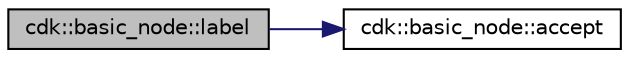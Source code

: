 digraph "cdk::basic_node::label"
{
  edge [fontname="Helvetica",fontsize="10",labelfontname="Helvetica",labelfontsize="10"];
  node [fontname="Helvetica",fontsize="10",shape=record];
  rankdir="LR";
  Node2 [label="cdk::basic_node::label",height=0.2,width=0.4,color="black", fillcolor="grey75", style="filled", fontcolor="black"];
  Node2 -> Node3 [color="midnightblue",fontsize="10",style="solid",fontname="Helvetica"];
  Node3 [label="cdk::basic_node::accept",height=0.2,width=0.4,color="black", fillcolor="white", style="filled",URL="$classcdk_1_1basic__node.html#a9cc7c19d913b7b86eb420e8c1e1b221d"];
}
